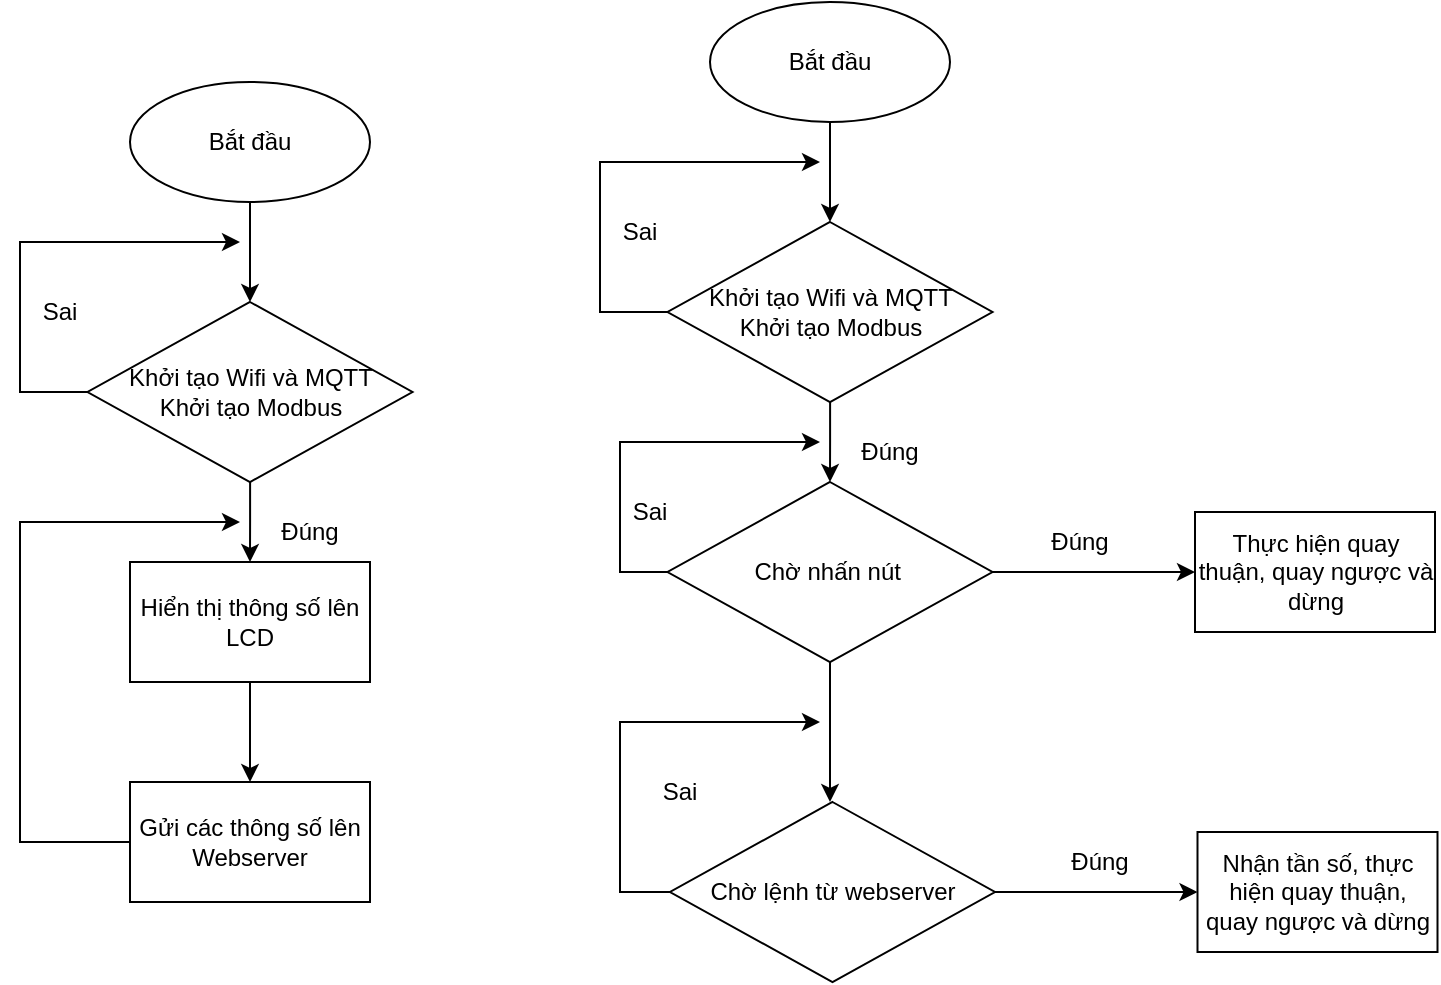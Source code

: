 <mxfile version="18.0.5" type="device"><diagram id="V9LRhIma-ZjQHymCX7T-" name="Page-1"><mxGraphModel dx="1363" dy="708" grid="1" gridSize="10" guides="1" tooltips="1" connect="1" arrows="1" fold="1" page="1" pageScale="1" pageWidth="850" pageHeight="1100" math="0" shadow="0"><root><mxCell id="0"/><mxCell id="1" parent="0"/><mxCell id="rH2fd1sk4xEUKVxHVMj4-3" style="edgeStyle=orthogonalEdgeStyle;rounded=0;orthogonalLoop=1;jettySize=auto;html=1;entryX=0.5;entryY=0;entryDx=0;entryDy=0;" edge="1" parent="1" source="rH2fd1sk4xEUKVxHVMj4-1" target="rH2fd1sk4xEUKVxHVMj4-2"><mxGeometry relative="1" as="geometry"/></mxCell><mxCell id="rH2fd1sk4xEUKVxHVMj4-1" value="Bắt đầu" style="ellipse;whiteSpace=wrap;html=1;" vertex="1" parent="1"><mxGeometry x="125" y="220" width="120" height="60" as="geometry"/></mxCell><mxCell id="rH2fd1sk4xEUKVxHVMj4-4" style="edgeStyle=orthogonalEdgeStyle;rounded=0;orthogonalLoop=1;jettySize=auto;html=1;" edge="1" parent="1" source="rH2fd1sk4xEUKVxHVMj4-2"><mxGeometry relative="1" as="geometry"><mxPoint x="180" y="300" as="targetPoint"/><Array as="points"><mxPoint x="70" y="375"/><mxPoint x="70" y="300"/></Array></mxGeometry></mxCell><mxCell id="rH2fd1sk4xEUKVxHVMj4-5" style="edgeStyle=orthogonalEdgeStyle;rounded=0;orthogonalLoop=1;jettySize=auto;html=1;" edge="1" parent="1" source="rH2fd1sk4xEUKVxHVMj4-2"><mxGeometry relative="1" as="geometry"><mxPoint x="185" y="460" as="targetPoint"/></mxGeometry></mxCell><mxCell id="rH2fd1sk4xEUKVxHVMj4-2" value="Khởi tạo Wifi và MQTT&lt;br&gt;Khởi tạo Modbus" style="rhombus;whiteSpace=wrap;html=1;" vertex="1" parent="1"><mxGeometry x="103.75" y="330" width="162.5" height="90" as="geometry"/></mxCell><mxCell id="rH2fd1sk4xEUKVxHVMj4-9" style="edgeStyle=orthogonalEdgeStyle;rounded=0;orthogonalLoop=1;jettySize=auto;html=1;entryX=0.5;entryY=0;entryDx=0;entryDy=0;" edge="1" parent="1" source="rH2fd1sk4xEUKVxHVMj4-6" target="rH2fd1sk4xEUKVxHVMj4-8"><mxGeometry relative="1" as="geometry"/></mxCell><mxCell id="rH2fd1sk4xEUKVxHVMj4-6" value="Hiển thị thông số lên LCD" style="rounded=0;whiteSpace=wrap;html=1;" vertex="1" parent="1"><mxGeometry x="125" y="460" width="120" height="60" as="geometry"/></mxCell><mxCell id="rH2fd1sk4xEUKVxHVMj4-8" value="Gửi các thông số lên Webserver" style="rounded=0;whiteSpace=wrap;html=1;" vertex="1" parent="1"><mxGeometry x="125" y="570" width="120" height="60" as="geometry"/></mxCell><mxCell id="rH2fd1sk4xEUKVxHVMj4-10" value="" style="endArrow=classic;html=1;rounded=0;exitX=0;exitY=0.5;exitDx=0;exitDy=0;" edge="1" parent="1" source="rH2fd1sk4xEUKVxHVMj4-8"><mxGeometry width="50" height="50" relative="1" as="geometry"><mxPoint x="120" y="600" as="sourcePoint"/><mxPoint x="180" y="440" as="targetPoint"/><Array as="points"><mxPoint x="70" y="600"/><mxPoint x="70" y="440"/></Array></mxGeometry></mxCell><mxCell id="rH2fd1sk4xEUKVxHVMj4-12" value="Đúng" style="text;html=1;strokeColor=none;fillColor=none;align=center;verticalAlign=middle;whiteSpace=wrap;rounded=0;" vertex="1" parent="1"><mxGeometry x="185" y="430" width="60" height="30" as="geometry"/></mxCell><mxCell id="rH2fd1sk4xEUKVxHVMj4-13" value="Sai" style="text;html=1;strokeColor=none;fillColor=none;align=center;verticalAlign=middle;whiteSpace=wrap;rounded=0;" vertex="1" parent="1"><mxGeometry x="60" y="320" width="60" height="30" as="geometry"/></mxCell><mxCell id="rH2fd1sk4xEUKVxHVMj4-16" style="edgeStyle=orthogonalEdgeStyle;rounded=0;orthogonalLoop=1;jettySize=auto;html=1;entryX=0.5;entryY=0;entryDx=0;entryDy=0;" edge="1" parent="1" source="rH2fd1sk4xEUKVxHVMj4-17" target="rH2fd1sk4xEUKVxHVMj4-20"><mxGeometry relative="1" as="geometry"/></mxCell><mxCell id="rH2fd1sk4xEUKVxHVMj4-17" value="Bắt đầu" style="ellipse;whiteSpace=wrap;html=1;" vertex="1" parent="1"><mxGeometry x="415" y="180" width="120" height="60" as="geometry"/></mxCell><mxCell id="rH2fd1sk4xEUKVxHVMj4-18" style="edgeStyle=orthogonalEdgeStyle;rounded=0;orthogonalLoop=1;jettySize=auto;html=1;" edge="1" parent="1" source="rH2fd1sk4xEUKVxHVMj4-20"><mxGeometry relative="1" as="geometry"><mxPoint x="470" y="260" as="targetPoint"/><Array as="points"><mxPoint x="360" y="335"/><mxPoint x="360" y="260"/></Array></mxGeometry></mxCell><mxCell id="rH2fd1sk4xEUKVxHVMj4-19" style="edgeStyle=orthogonalEdgeStyle;rounded=0;orthogonalLoop=1;jettySize=auto;html=1;" edge="1" parent="1" source="rH2fd1sk4xEUKVxHVMj4-20"><mxGeometry relative="1" as="geometry"><mxPoint x="475" y="420" as="targetPoint"/></mxGeometry></mxCell><mxCell id="rH2fd1sk4xEUKVxHVMj4-20" value="Khởi tạo Wifi và MQTT&lt;br&gt;Khởi tạo Modbus" style="rhombus;whiteSpace=wrap;html=1;" vertex="1" parent="1"><mxGeometry x="393.75" y="290" width="162.5" height="90" as="geometry"/></mxCell><mxCell id="rH2fd1sk4xEUKVxHVMj4-21" style="edgeStyle=orthogonalEdgeStyle;rounded=0;orthogonalLoop=1;jettySize=auto;html=1;entryX=0.5;entryY=0;entryDx=0;entryDy=0;" edge="1" parent="1"><mxGeometry relative="1" as="geometry"><mxPoint x="475" y="480" as="sourcePoint"/><mxPoint x="475" y="580" as="targetPoint"/></mxGeometry></mxCell><mxCell id="rH2fd1sk4xEUKVxHVMj4-25" value="Đúng" style="text;html=1;strokeColor=none;fillColor=none;align=center;verticalAlign=middle;whiteSpace=wrap;rounded=0;" vertex="1" parent="1"><mxGeometry x="475" y="390" width="60" height="30" as="geometry"/></mxCell><mxCell id="rH2fd1sk4xEUKVxHVMj4-26" value="Sai" style="text;html=1;strokeColor=none;fillColor=none;align=center;verticalAlign=middle;whiteSpace=wrap;rounded=0;" vertex="1" parent="1"><mxGeometry x="350" y="280" width="60" height="30" as="geometry"/></mxCell><mxCell id="rH2fd1sk4xEUKVxHVMj4-32" style="edgeStyle=orthogonalEdgeStyle;rounded=0;orthogonalLoop=1;jettySize=auto;html=1;" edge="1" parent="1" source="rH2fd1sk4xEUKVxHVMj4-29"><mxGeometry relative="1" as="geometry"><mxPoint x="470" y="400" as="targetPoint"/><Array as="points"><mxPoint x="370" y="465"/><mxPoint x="370" y="400"/></Array></mxGeometry></mxCell><mxCell id="rH2fd1sk4xEUKVxHVMj4-36" value="" style="edgeStyle=orthogonalEdgeStyle;rounded=0;orthogonalLoop=1;jettySize=auto;html=1;" edge="1" parent="1" source="rH2fd1sk4xEUKVxHVMj4-29" target="rH2fd1sk4xEUKVxHVMj4-35"><mxGeometry relative="1" as="geometry"/></mxCell><mxCell id="rH2fd1sk4xEUKVxHVMj4-29" value="Chờ nhấn nút&amp;nbsp;" style="rhombus;whiteSpace=wrap;html=1;" vertex="1" parent="1"><mxGeometry x="393.75" y="420" width="162.5" height="90" as="geometry"/></mxCell><mxCell id="rH2fd1sk4xEUKVxHVMj4-31" style="edgeStyle=orthogonalEdgeStyle;rounded=0;orthogonalLoop=1;jettySize=auto;html=1;" edge="1" parent="1" source="rH2fd1sk4xEUKVxHVMj4-30"><mxGeometry relative="1" as="geometry"><mxPoint x="470" y="540" as="targetPoint"/><Array as="points"><mxPoint x="370" y="625"/><mxPoint x="370" y="540"/></Array></mxGeometry></mxCell><mxCell id="rH2fd1sk4xEUKVxHVMj4-38" value="" style="edgeStyle=orthogonalEdgeStyle;rounded=0;orthogonalLoop=1;jettySize=auto;html=1;" edge="1" parent="1" source="rH2fd1sk4xEUKVxHVMj4-30" target="rH2fd1sk4xEUKVxHVMj4-37"><mxGeometry relative="1" as="geometry"/></mxCell><mxCell id="rH2fd1sk4xEUKVxHVMj4-30" value="Chờ lệnh từ webserver" style="rhombus;whiteSpace=wrap;html=1;" vertex="1" parent="1"><mxGeometry x="395" y="580" width="162.5" height="90" as="geometry"/></mxCell><mxCell id="rH2fd1sk4xEUKVxHVMj4-33" value="Sai" style="text;html=1;strokeColor=none;fillColor=none;align=center;verticalAlign=middle;whiteSpace=wrap;rounded=0;" vertex="1" parent="1"><mxGeometry x="355" y="420" width="60" height="30" as="geometry"/></mxCell><mxCell id="rH2fd1sk4xEUKVxHVMj4-34" value="Sai" style="text;html=1;strokeColor=none;fillColor=none;align=center;verticalAlign=middle;whiteSpace=wrap;rounded=0;" vertex="1" parent="1"><mxGeometry x="370" y="560" width="60" height="30" as="geometry"/></mxCell><mxCell id="rH2fd1sk4xEUKVxHVMj4-35" value="Thực hiện quay thuận, quay ngược và dừng" style="whiteSpace=wrap;html=1;" vertex="1" parent="1"><mxGeometry x="657.5" y="435" width="120" height="60" as="geometry"/></mxCell><mxCell id="rH2fd1sk4xEUKVxHVMj4-37" value="&lt;span style=&quot;&quot;&gt;Nhận tần số, thực hiện quay thuận, quay ngược và dừng&lt;/span&gt;" style="whiteSpace=wrap;html=1;" vertex="1" parent="1"><mxGeometry x="658.75" y="595" width="120" height="60" as="geometry"/></mxCell><mxCell id="rH2fd1sk4xEUKVxHVMj4-39" value="Đúng" style="text;html=1;strokeColor=none;fillColor=none;align=center;verticalAlign=middle;whiteSpace=wrap;rounded=0;" vertex="1" parent="1"><mxGeometry x="570" y="435" width="60" height="30" as="geometry"/></mxCell><mxCell id="rH2fd1sk4xEUKVxHVMj4-40" value="Đúng" style="text;html=1;strokeColor=none;fillColor=none;align=center;verticalAlign=middle;whiteSpace=wrap;rounded=0;" vertex="1" parent="1"><mxGeometry x="580" y="595" width="60" height="30" as="geometry"/></mxCell></root></mxGraphModel></diagram></mxfile>